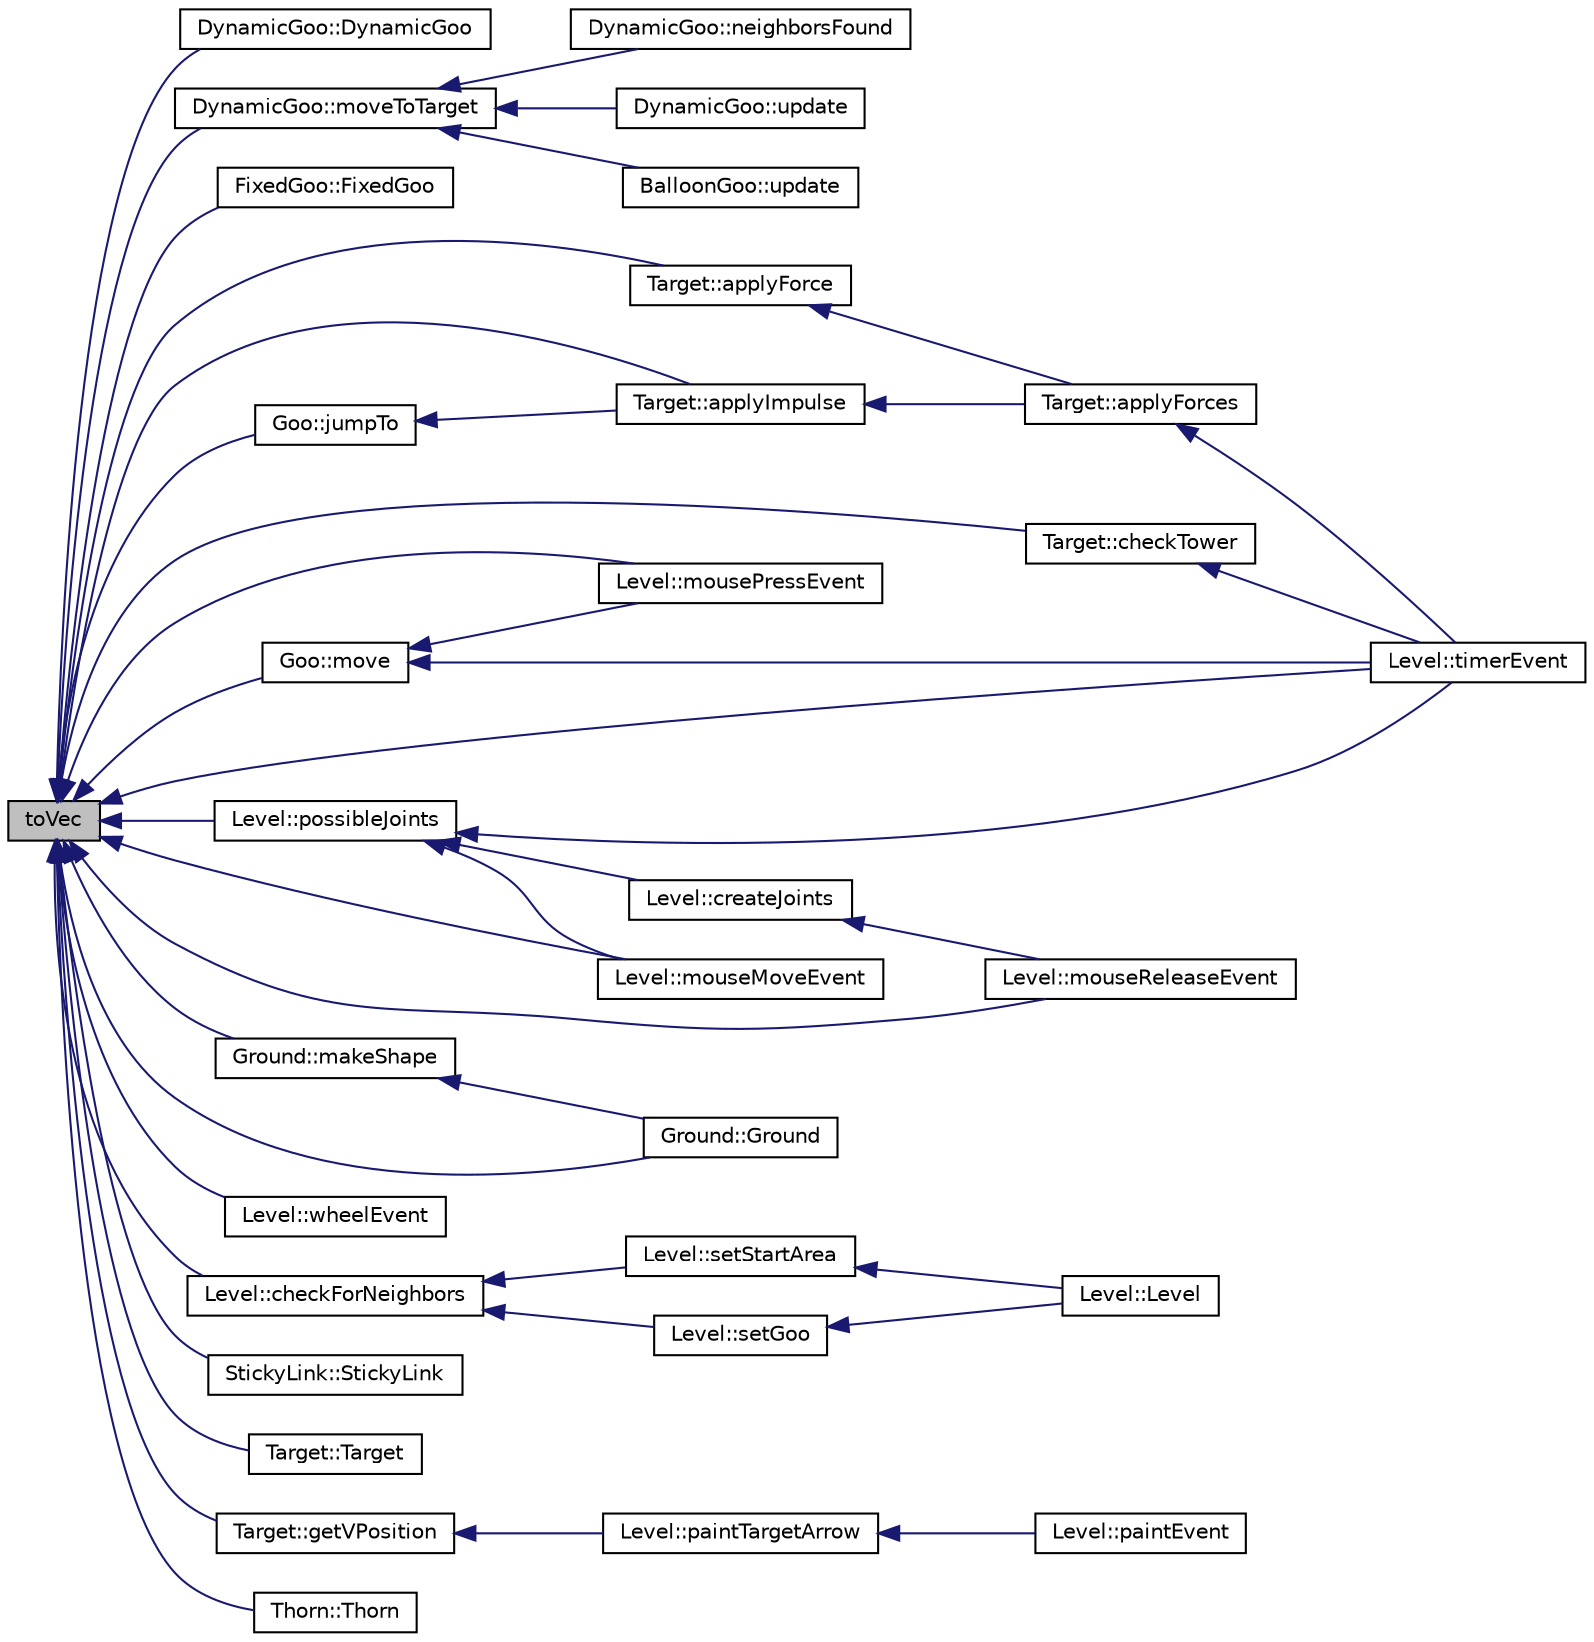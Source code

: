 digraph G
{
  edge [fontname="Helvetica",fontsize="10",labelfontname="Helvetica",labelfontsize="10"];
  node [fontname="Helvetica",fontsize="10",shape=record];
  rankdir="LR";
  Node1 [label="toVec",height=0.2,width=0.4,color="black", fillcolor="grey75", style="filled" fontcolor="black"];
  Node1 -> Node2 [dir="back",color="midnightblue",fontsize="10",style="solid",fontname="Helvetica"];
  Node2 [label="DynamicGoo::DynamicGoo",height=0.2,width=0.4,color="black", fillcolor="white", style="filled",URL="$d6/d97/classDynamicGoo.html#aabbf283fe857f1db74fb4f8ded1f33fe"];
  Node1 -> Node3 [dir="back",color="midnightblue",fontsize="10",style="solid",fontname="Helvetica"];
  Node3 [label="DynamicGoo::moveToTarget",height=0.2,width=0.4,color="black", fillcolor="white", style="filled",URL="$d6/d97/classDynamicGoo.html#ab7b16f5f503004a0d55f824e9c7d5c28"];
  Node3 -> Node4 [dir="back",color="midnightblue",fontsize="10",style="solid",fontname="Helvetica"];
  Node4 [label="BalloonGoo::update",height=0.2,width=0.4,color="black", fillcolor="white", style="filled",URL="$da/dfa/classBalloonGoo.html#af5f6a827b0786213637689f48ca7e329"];
  Node3 -> Node5 [dir="back",color="midnightblue",fontsize="10",style="solid",fontname="Helvetica"];
  Node5 [label="DynamicGoo::neighborsFound",height=0.2,width=0.4,color="black", fillcolor="white", style="filled",URL="$d6/d97/classDynamicGoo.html#ae8998daa33c6cc471d70c16fbb752075"];
  Node3 -> Node6 [dir="back",color="midnightblue",fontsize="10",style="solid",fontname="Helvetica"];
  Node6 [label="DynamicGoo::update",height=0.2,width=0.4,color="black", fillcolor="white", style="filled",URL="$d6/d97/classDynamicGoo.html#a6e921cea42c85947d4a7757f7f2d454d"];
  Node1 -> Node7 [dir="back",color="midnightblue",fontsize="10",style="solid",fontname="Helvetica"];
  Node7 [label="FixedGoo::FixedGoo",height=0.2,width=0.4,color="black", fillcolor="white", style="filled",URL="$d9/d15/classFixedGoo.html#a63d4b9a1681ee944ceb2965bb9ed29fb"];
  Node1 -> Node8 [dir="back",color="midnightblue",fontsize="10",style="solid",fontname="Helvetica"];
  Node8 [label="Goo::move",height=0.2,width=0.4,color="black", fillcolor="white", style="filled",URL="$d5/d5d/classGoo.html#a691dc7a672469d3f6b27b608df365cb6"];
  Node8 -> Node9 [dir="back",color="midnightblue",fontsize="10",style="solid",fontname="Helvetica"];
  Node9 [label="Level::timerEvent",height=0.2,width=0.4,color="black", fillcolor="white", style="filled",URL="$d2/d9d/classLevel.html#a47263f00b559de3fce0164f9efac0f6b"];
  Node8 -> Node10 [dir="back",color="midnightblue",fontsize="10",style="solid",fontname="Helvetica"];
  Node10 [label="Level::mousePressEvent",height=0.2,width=0.4,color="black", fillcolor="white", style="filled",URL="$d2/d9d/classLevel.html#a1c79d132de43fe2a6b054e0396af43f7"];
  Node1 -> Node11 [dir="back",color="midnightblue",fontsize="10",style="solid",fontname="Helvetica"];
  Node11 [label="Goo::jumpTo",height=0.2,width=0.4,color="black", fillcolor="white", style="filled",URL="$d5/d5d/classGoo.html#a3a30993d73e8074fc71a6ec6bcd0b663"];
  Node11 -> Node12 [dir="back",color="midnightblue",fontsize="10",style="solid",fontname="Helvetica"];
  Node12 [label="Target::applyImpulse",height=0.2,width=0.4,color="black", fillcolor="white", style="filled",URL="$d0/dc4/classTarget.html#a6d597b44d774f30629c6a2837dfed004"];
  Node12 -> Node13 [dir="back",color="midnightblue",fontsize="10",style="solid",fontname="Helvetica"];
  Node13 [label="Target::applyForces",height=0.2,width=0.4,color="black", fillcolor="white", style="filled",URL="$d0/dc4/classTarget.html#af7417d1a5f45b07919cfcc3aede4d4be"];
  Node13 -> Node9 [dir="back",color="midnightblue",fontsize="10",style="solid",fontname="Helvetica"];
  Node1 -> Node14 [dir="back",color="midnightblue",fontsize="10",style="solid",fontname="Helvetica"];
  Node14 [label="Ground::Ground",height=0.2,width=0.4,color="black", fillcolor="white", style="filled",URL="$d2/d7e/classGround.html#aa674d05fcb266cc3f0d47761c16c976f"];
  Node1 -> Node15 [dir="back",color="midnightblue",fontsize="10",style="solid",fontname="Helvetica"];
  Node15 [label="Ground::makeShape",height=0.2,width=0.4,color="black", fillcolor="white", style="filled",URL="$d2/d7e/classGround.html#acc03b6f88969121dbad471e4dfd4dc2d"];
  Node15 -> Node14 [dir="back",color="midnightblue",fontsize="10",style="solid",fontname="Helvetica"];
  Node1 -> Node16 [dir="back",color="midnightblue",fontsize="10",style="solid",fontname="Helvetica"];
  Node16 [label="Level::possibleJoints",height=0.2,width=0.4,color="black", fillcolor="white", style="filled",URL="$d2/d9d/classLevel.html#a621fa42856df90cfe131ccfa5cf283a3"];
  Node16 -> Node17 [dir="back",color="midnightblue",fontsize="10",style="solid",fontname="Helvetica"];
  Node17 [label="Level::createJoints",height=0.2,width=0.4,color="black", fillcolor="white", style="filled",URL="$d2/d9d/classLevel.html#a753ed1a47f268859a713123dc640839c"];
  Node17 -> Node18 [dir="back",color="midnightblue",fontsize="10",style="solid",fontname="Helvetica"];
  Node18 [label="Level::mouseReleaseEvent",height=0.2,width=0.4,color="black", fillcolor="white", style="filled",URL="$d2/d9d/classLevel.html#a77722ba24f938b7a0707f755e635a8f6"];
  Node16 -> Node9 [dir="back",color="midnightblue",fontsize="10",style="solid",fontname="Helvetica"];
  Node16 -> Node19 [dir="back",color="midnightblue",fontsize="10",style="solid",fontname="Helvetica"];
  Node19 [label="Level::mouseMoveEvent",height=0.2,width=0.4,color="black", fillcolor="white", style="filled",URL="$d2/d9d/classLevel.html#a7221d73229e77fcddcfe04205f00daac"];
  Node1 -> Node9 [dir="back",color="midnightblue",fontsize="10",style="solid",fontname="Helvetica"];
  Node1 -> Node19 [dir="back",color="midnightblue",fontsize="10",style="solid",fontname="Helvetica"];
  Node1 -> Node10 [dir="back",color="midnightblue",fontsize="10",style="solid",fontname="Helvetica"];
  Node1 -> Node18 [dir="back",color="midnightblue",fontsize="10",style="solid",fontname="Helvetica"];
  Node1 -> Node20 [dir="back",color="midnightblue",fontsize="10",style="solid",fontname="Helvetica"];
  Node20 [label="Level::wheelEvent",height=0.2,width=0.4,color="black", fillcolor="white", style="filled",URL="$d2/d9d/classLevel.html#aff490e6567883a3156fe0a88fbf00f82"];
  Node1 -> Node21 [dir="back",color="midnightblue",fontsize="10",style="solid",fontname="Helvetica"];
  Node21 [label="Level::checkForNeighbors",height=0.2,width=0.4,color="black", fillcolor="white", style="filled",URL="$d2/d9d/classLevel.html#abf371e69e0fabb441781b653a5050b21"];
  Node21 -> Node22 [dir="back",color="midnightblue",fontsize="10",style="solid",fontname="Helvetica"];
  Node22 [label="Level::setStartArea",height=0.2,width=0.4,color="black", fillcolor="white", style="filled",URL="$d2/d9d/classLevel.html#ab70095fd87905c7905f13526919632d4"];
  Node22 -> Node23 [dir="back",color="midnightblue",fontsize="10",style="solid",fontname="Helvetica"];
  Node23 [label="Level::Level",height=0.2,width=0.4,color="black", fillcolor="white", style="filled",URL="$d2/d9d/classLevel.html#aab4805fc7397cd5ab9d9852a1d403a0d"];
  Node21 -> Node24 [dir="back",color="midnightblue",fontsize="10",style="solid",fontname="Helvetica"];
  Node24 [label="Level::setGoo",height=0.2,width=0.4,color="black", fillcolor="white", style="filled",URL="$d2/d9d/classLevel.html#ab1fa2ff467715c3792df7c3b35cf7ca6"];
  Node24 -> Node23 [dir="back",color="midnightblue",fontsize="10",style="solid",fontname="Helvetica"];
  Node1 -> Node25 [dir="back",color="midnightblue",fontsize="10",style="solid",fontname="Helvetica"];
  Node25 [label="StickyLink::StickyLink",height=0.2,width=0.4,color="black", fillcolor="white", style="filled",URL="$d8/de9/classStickyLink.html#af0fb97e079fa5b00f9db01581a49562b"];
  Node1 -> Node26 [dir="back",color="midnightblue",fontsize="10",style="solid",fontname="Helvetica"];
  Node26 [label="Target::Target",height=0.2,width=0.4,color="black", fillcolor="white", style="filled",URL="$d0/dc4/classTarget.html#a7b780ad10a34d8bca2203827df095d53"];
  Node1 -> Node27 [dir="back",color="midnightblue",fontsize="10",style="solid",fontname="Helvetica"];
  Node27 [label="Target::checkTower",height=0.2,width=0.4,color="black", fillcolor="white", style="filled",URL="$d0/dc4/classTarget.html#a08a3e19c3838551ac7356f7eb6c68fd9"];
  Node27 -> Node9 [dir="back",color="midnightblue",fontsize="10",style="solid",fontname="Helvetica"];
  Node1 -> Node28 [dir="back",color="midnightblue",fontsize="10",style="solid",fontname="Helvetica"];
  Node28 [label="Target::applyForce",height=0.2,width=0.4,color="black", fillcolor="white", style="filled",URL="$d0/dc4/classTarget.html#a0df704809ddf39b233c2f144af6e805a"];
  Node28 -> Node13 [dir="back",color="midnightblue",fontsize="10",style="solid",fontname="Helvetica"];
  Node1 -> Node12 [dir="back",color="midnightblue",fontsize="10",style="solid",fontname="Helvetica"];
  Node1 -> Node29 [dir="back",color="midnightblue",fontsize="10",style="solid",fontname="Helvetica"];
  Node29 [label="Target::getVPosition",height=0.2,width=0.4,color="black", fillcolor="white", style="filled",URL="$d0/dc4/classTarget.html#a90bf685883822cfc1a74e677eb793157"];
  Node29 -> Node30 [dir="back",color="midnightblue",fontsize="10",style="solid",fontname="Helvetica"];
  Node30 [label="Level::paintTargetArrow",height=0.2,width=0.4,color="black", fillcolor="white", style="filled",URL="$d2/d9d/classLevel.html#a7a1c674b0d37983af6cc463e4b3e9c52"];
  Node30 -> Node31 [dir="back",color="midnightblue",fontsize="10",style="solid",fontname="Helvetica"];
  Node31 [label="Level::paintEvent",height=0.2,width=0.4,color="black", fillcolor="white", style="filled",URL="$d2/d9d/classLevel.html#a20324b2e333c1fe625d150ae530843e3"];
  Node1 -> Node32 [dir="back",color="midnightblue",fontsize="10",style="solid",fontname="Helvetica"];
  Node32 [label="Thorn::Thorn",height=0.2,width=0.4,color="black", fillcolor="white", style="filled",URL="$d7/df3/classThorn.html#a526091e34b8625d6dec63e605aca8de5"];
}
